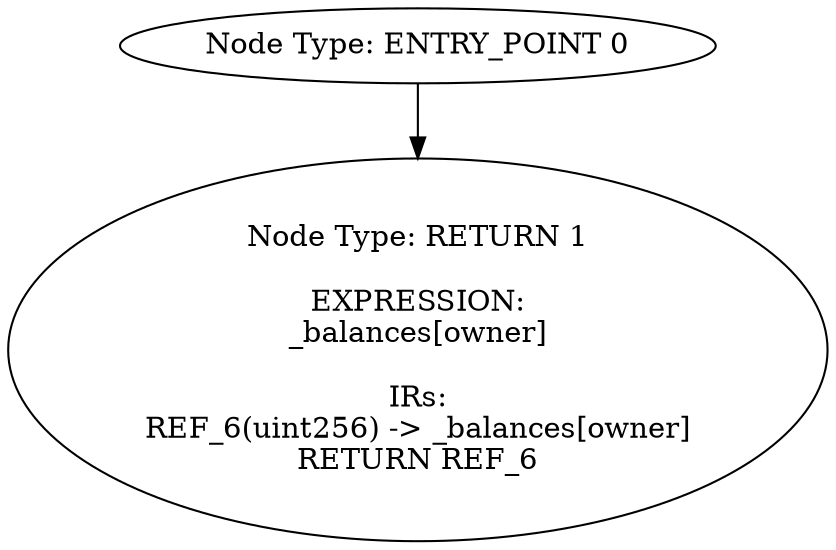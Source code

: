 digraph{
0[label="Node Type: ENTRY_POINT 0
"];
0->1;
1[label="Node Type: RETURN 1

EXPRESSION:
_balances[owner]

IRs:
REF_6(uint256) -> _balances[owner]
RETURN REF_6"];
}
